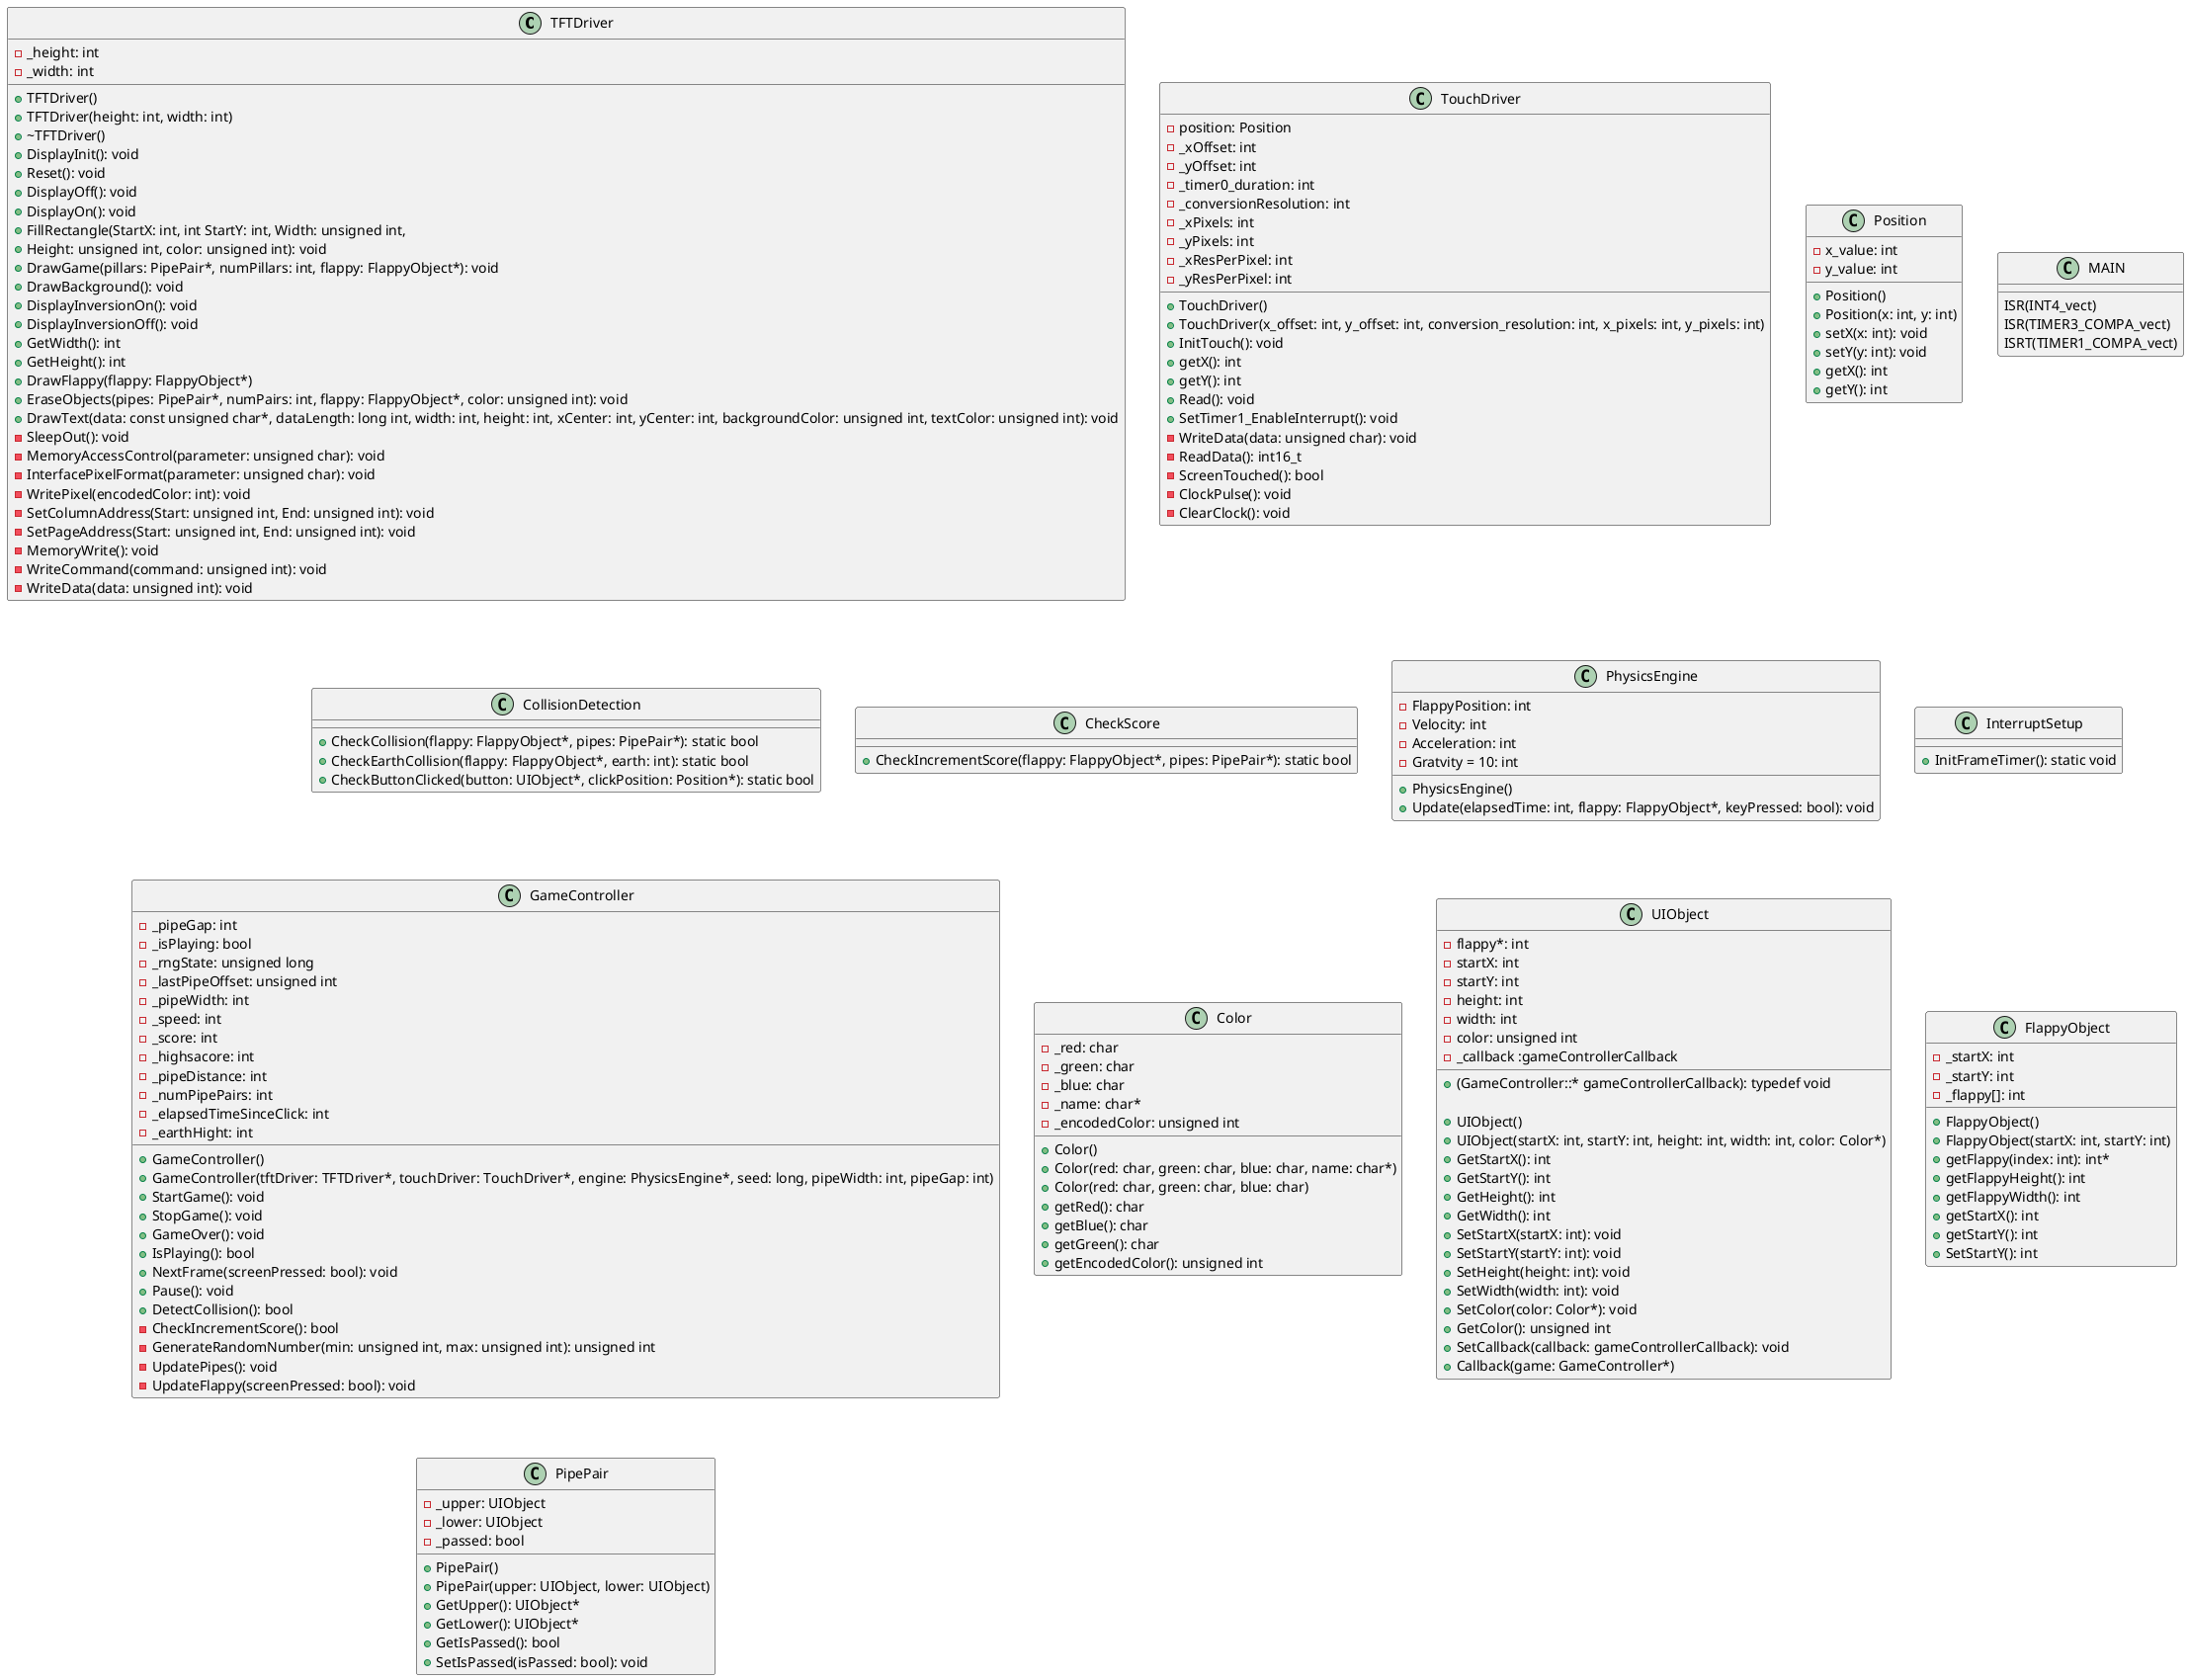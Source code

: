 @startuml
class TFTDriver
{
    +TFTDriver()
    +TFTDriver(height: int, width: int)
    +~TFTDriver()
    +DisplayInit(): void
    +Reset(): void
    +DisplayOff(): void
    +DisplayOn(): void
    +FillRectangle(StartX: int, int StartY: int, Width: unsigned int,
	+Height: unsigned int, color: unsigned int): void
    +DrawGame(pillars: PipePair*, numPillars: int, flappy: FlappyObject*): void
    +DrawBackground(): void
    +DisplayInversionOn(): void
    +DisplayInversionOff(): void
    +GetWidth(): int
    +GetHeight(): int
    +DrawFlappy(flappy: FlappyObject*)
    +EraseObjects(pipes: PipePair*, numPairs: int, flappy: FlappyObject*, color: unsigned int): void
    +DrawText(data: const unsigned char*, dataLength: long int, width: int, height: int, xCenter: int, yCenter: int, backgroundColor: unsigned int, textColor: unsigned int): void
    -_height: int
    -_width: int
    -SleepOut(): void
    -MemoryAccessControl(parameter: unsigned char): void
    -InterfacePixelFormat(parameter: unsigned char): void
    -WritePixel(encodedColor: int): void
    -SetColumnAddress(Start: unsigned int, End: unsigned int): void
    -SetPageAddress(Start: unsigned int, End: unsigned int): void
    -MemoryWrite(): void
    -WriteCommand(command: unsigned int): void
    -WriteData(data: unsigned int): void
}

class TouchDriver
{
    +TouchDriver()
    +TouchDriver(x_offset: int, y_offset: int, conversion_resolution: int, x_pixels: int, y_pixels: int)
    +InitTouch(): void
    +getX(): int
    +getY(): int
    +Read(): void
    +SetTimer1_EnableInterrupt(): void
    -WriteData(data: unsigned char): void
    -ReadData(): int16_t
    -ScreenTouched(): bool
    -ClockPulse(): void
    -ClearClock(): void
    -position: Position
    -_xOffset: int
    -_yOffset: int
    -_timer0_duration: int
    -_conversionResolution: int
    -_xPixels: int
    -_yPixels: int
    -_xResPerPixel: int
    -_yResPerPixel: int
}

class Position
{
    +Position()
    +Position(x: int, y: int)
    +setX(x: int): void
    +setY(y: int): void
    +getX(): int
    +getY(): int
    -x_value: int
    -y_value: int
}

class MAIN
{
    ISR(INT4_vect)
    ISR(TIMER3_COMPA_vect)
    ISRT(TIMER1_COMPA_vect)
}

class CollisionDetection
{
    +CheckCollision(flappy: FlappyObject*, pipes: PipePair*): static bool
    +CheckEarthCollision(flappy: FlappyObject*, earth: int): static bool
    +CheckButtonClicked(button: UIObject*, clickPosition: Position*): static bool
}

class CheckScore
{
    +CheckIncrementScore(flappy: FlappyObject*, pipes: PipePair*): static bool
}

class PhysicsEngine
{
    +PhysicsEngine()
    +Update(elapsedTime: int, flappy: FlappyObject*, keyPressed: bool): void
    -FlappyPosition: int
    -Velocity: int
    -Acceleration: int
    -Gratvity = 10: int
}

class InterruptSetup
{
    +InitFrameTimer(): static void
}

class GameController
{
    +GameController()
    +GameController(tftDriver: TFTDriver*, touchDriver: TouchDriver*, engine: PhysicsEngine*, seed: long, pipeWidth: int, pipeGap: int)
    +StartGame(): void
    +StopGame(): void
    +GameOver(): void
    +IsPlaying(): bool
    +NextFrame(screenPressed: bool): void
    +Pause(): void
    +DetectCollision(): bool
    -CheckIncrementScore(): bool
    -GenerateRandomNumber(min: unsigned int, max: unsigned int): unsigned int
    -UpdatePipes(): void
    -UpdateFlappy(screenPressed: bool): void
    -_pipeGap: int
    -_isPlaying: bool
    -_rngState: unsigned long
    -_lastPipeOffset: unsigned int
    -_pipeWidth: int
    -_speed: int
    -_score: int
    -_highsacore: int
    -_pipeDistance: int
    -_numPipePairs: int
    -_elapsedTimeSinceClick: int
    -_earthHight: int
}

class Color
{
    +Color()
    +Color(red: char, green: char, blue: char, name: char*)
    +Color(red: char, green: char, blue: char)
    +getRed(): char
    +getBlue(): char
    +getGreen(): char
    +getEncodedColor(): unsigned int
    -_red: char
    -_green: char
    -_blue: char
    -_name: char*
    -_encodedColor: unsigned int
}

class UIObject
{
    +(GameController::* gameControllerCallback): typedef void

    +UIObject()
    +UIObject(startX: int, startY: int, height: int, width: int, color: Color*)
    +GetStartX(): int
    +GetStartY(): int
    +GetHeight(): int
    +GetWidth(): int
    +SetStartX(startX: int): void
    +SetStartY(startY: int): void
    +SetHeight(height: int): void
    +SetWidth(width: int): void
    +SetColor(color: Color*): void
    +GetColor(): unsigned int
    +SetCallback(callback: gameControllerCallback): void
    +Callback(game: GameController*)
    -flappy*: int
    -startX: int
    -startY: int
    -height: int
    -width: int
    -color: unsigned int
    -_callback :gameControllerCallback
}

class FlappyObject
{
    +FlappyObject()
    +FlappyObject(startX: int, startY: int)
    +getFlappy(index: int): int*
    +getFlappyHeight(): int
    +getFlappyWidth(): int
    +getStartX(): int
    +getStartY(): int
    +SetStartY(): int
    -_startX: int
    -_startY: int
    -_flappy[]: int
}

class PipePair
{
    +PipePair()
    +PipePair(upper: UIObject, lower: UIObject)
    +GetUpper(): UIObject*
    +GetLower(): UIObject*
    +GetIsPassed(): bool
    +SetIsPassed(isPassed: bool): void
    -_upper: UIObject
    -_lower: UIObject
    -_passed: bool
}
@enduml